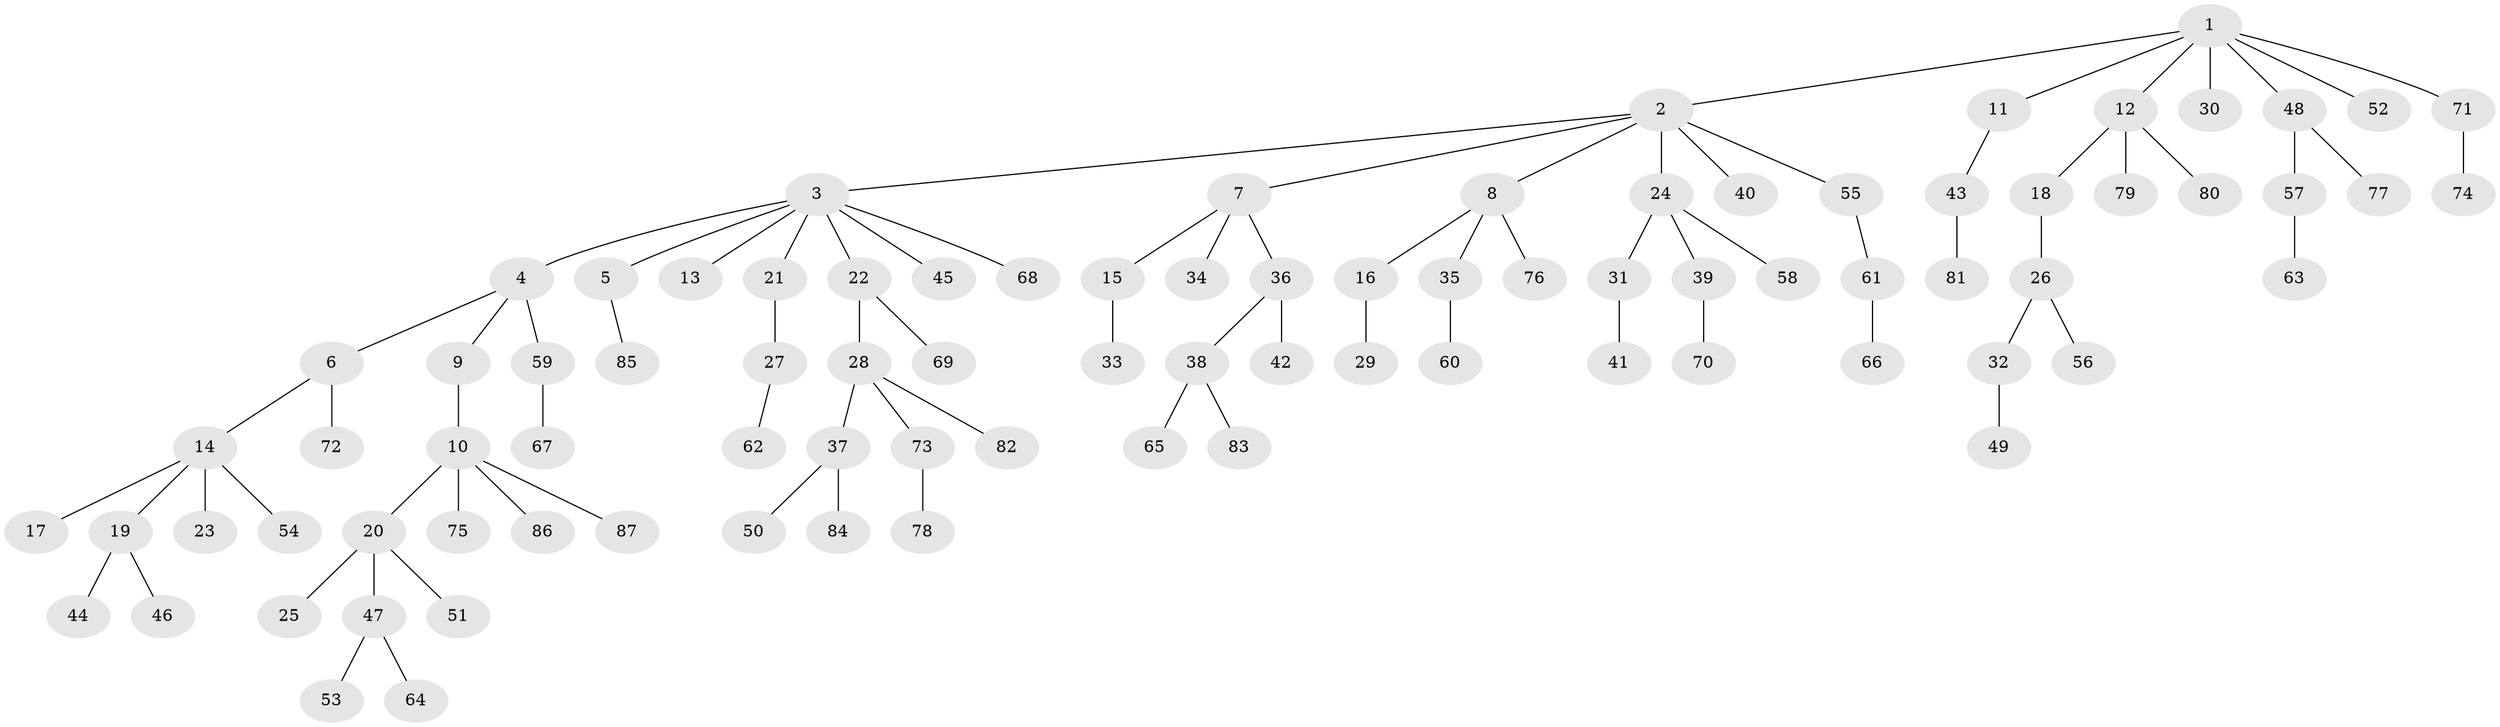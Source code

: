 // coarse degree distribution, {6: 0.03333333333333333, 7: 0.03333333333333333, 4: 0.1, 1: 0.5833333333333334, 2: 0.2, 3: 0.05}
// Generated by graph-tools (version 1.1) at 2025/42/03/06/25 10:42:03]
// undirected, 87 vertices, 86 edges
graph export_dot {
graph [start="1"]
  node [color=gray90,style=filled];
  1;
  2;
  3;
  4;
  5;
  6;
  7;
  8;
  9;
  10;
  11;
  12;
  13;
  14;
  15;
  16;
  17;
  18;
  19;
  20;
  21;
  22;
  23;
  24;
  25;
  26;
  27;
  28;
  29;
  30;
  31;
  32;
  33;
  34;
  35;
  36;
  37;
  38;
  39;
  40;
  41;
  42;
  43;
  44;
  45;
  46;
  47;
  48;
  49;
  50;
  51;
  52;
  53;
  54;
  55;
  56;
  57;
  58;
  59;
  60;
  61;
  62;
  63;
  64;
  65;
  66;
  67;
  68;
  69;
  70;
  71;
  72;
  73;
  74;
  75;
  76;
  77;
  78;
  79;
  80;
  81;
  82;
  83;
  84;
  85;
  86;
  87;
  1 -- 2;
  1 -- 11;
  1 -- 12;
  1 -- 30;
  1 -- 48;
  1 -- 52;
  1 -- 71;
  2 -- 3;
  2 -- 7;
  2 -- 8;
  2 -- 24;
  2 -- 40;
  2 -- 55;
  3 -- 4;
  3 -- 5;
  3 -- 13;
  3 -- 21;
  3 -- 22;
  3 -- 45;
  3 -- 68;
  4 -- 6;
  4 -- 9;
  4 -- 59;
  5 -- 85;
  6 -- 14;
  6 -- 72;
  7 -- 15;
  7 -- 34;
  7 -- 36;
  8 -- 16;
  8 -- 35;
  8 -- 76;
  9 -- 10;
  10 -- 20;
  10 -- 75;
  10 -- 86;
  10 -- 87;
  11 -- 43;
  12 -- 18;
  12 -- 79;
  12 -- 80;
  14 -- 17;
  14 -- 19;
  14 -- 23;
  14 -- 54;
  15 -- 33;
  16 -- 29;
  18 -- 26;
  19 -- 44;
  19 -- 46;
  20 -- 25;
  20 -- 47;
  20 -- 51;
  21 -- 27;
  22 -- 28;
  22 -- 69;
  24 -- 31;
  24 -- 39;
  24 -- 58;
  26 -- 32;
  26 -- 56;
  27 -- 62;
  28 -- 37;
  28 -- 73;
  28 -- 82;
  31 -- 41;
  32 -- 49;
  35 -- 60;
  36 -- 38;
  36 -- 42;
  37 -- 50;
  37 -- 84;
  38 -- 65;
  38 -- 83;
  39 -- 70;
  43 -- 81;
  47 -- 53;
  47 -- 64;
  48 -- 57;
  48 -- 77;
  55 -- 61;
  57 -- 63;
  59 -- 67;
  61 -- 66;
  71 -- 74;
  73 -- 78;
}
